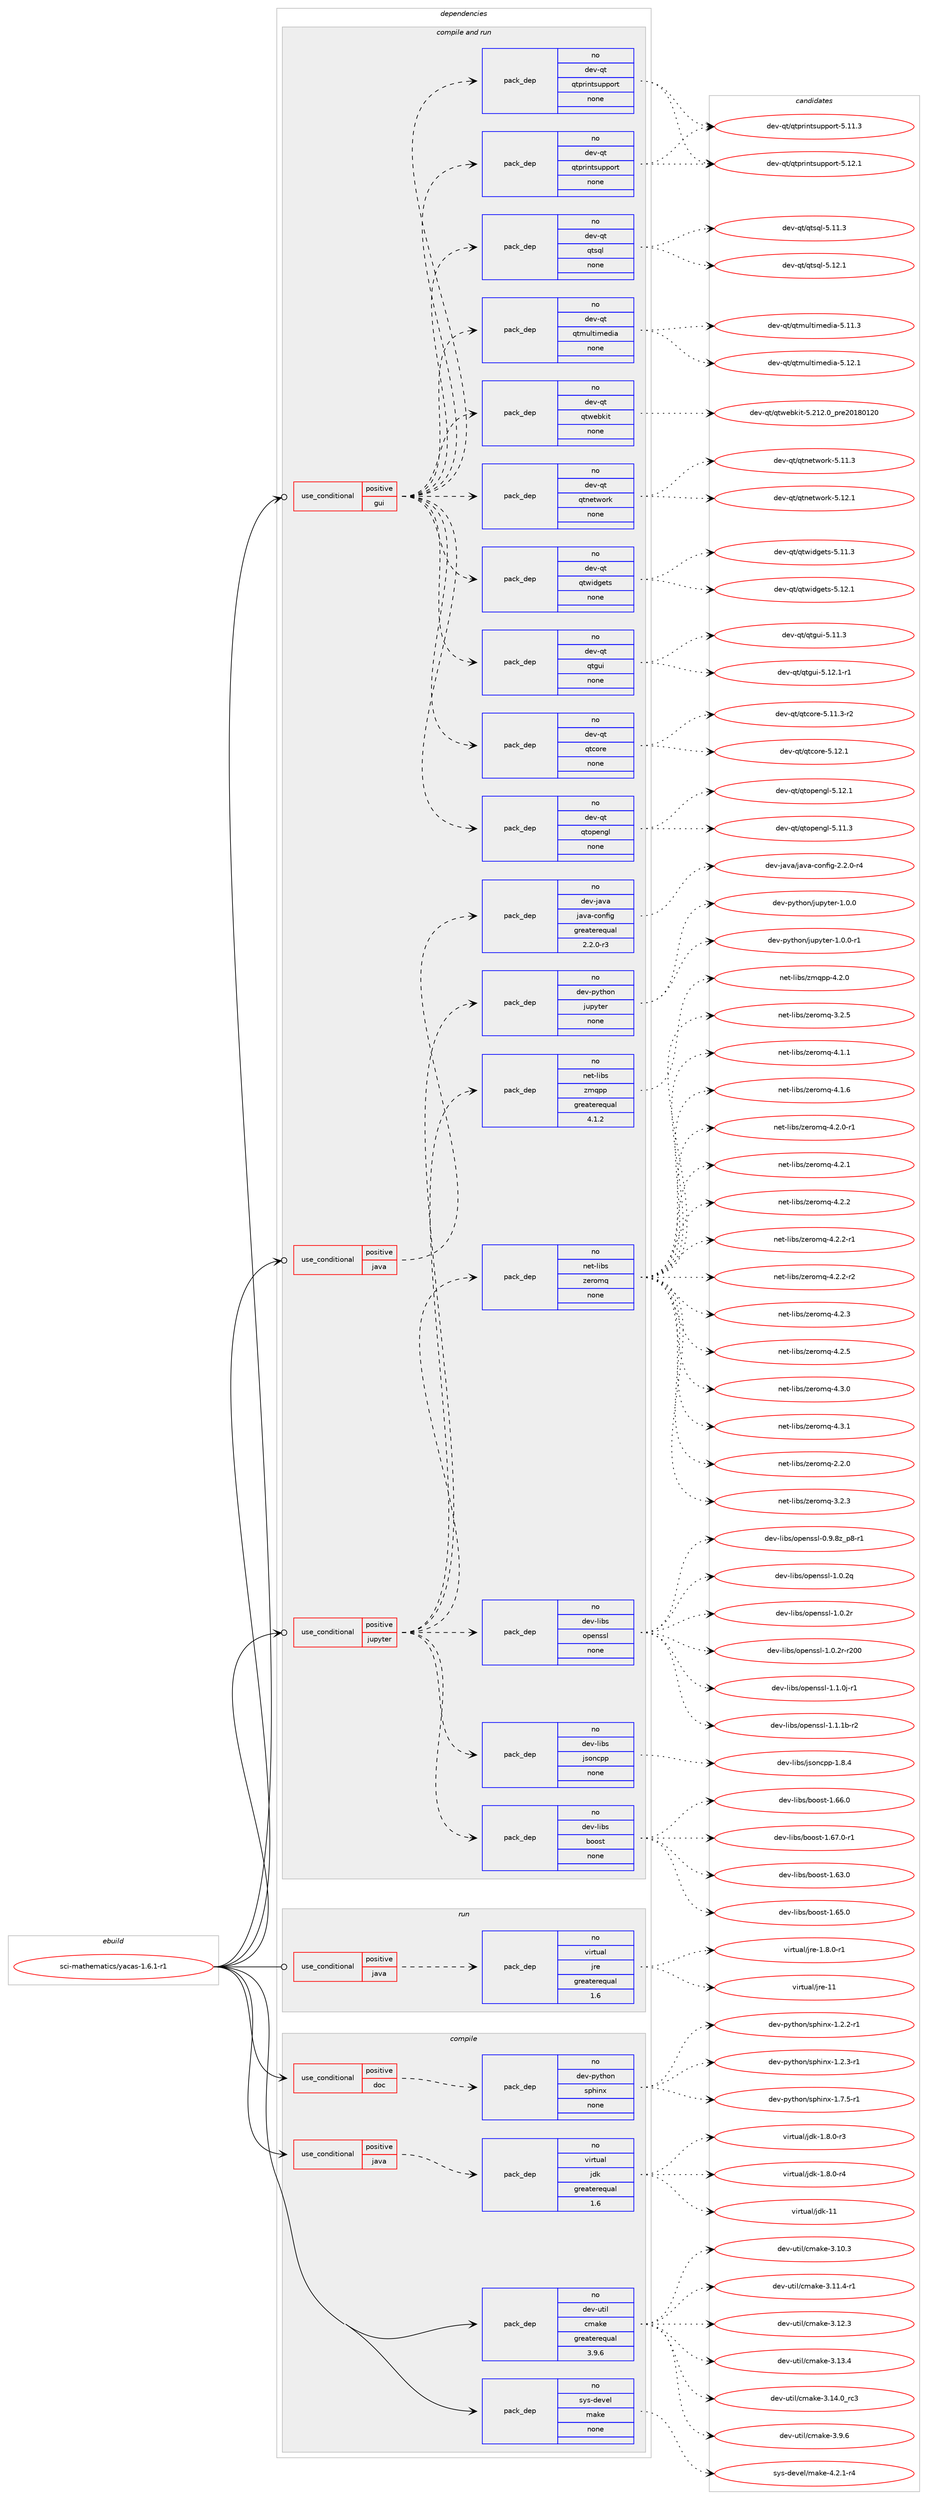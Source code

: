 digraph prolog {

# *************
# Graph options
# *************

newrank=true;
concentrate=true;
compound=true;
graph [rankdir=LR,fontname=Helvetica,fontsize=10,ranksep=1.5];#, ranksep=2.5, nodesep=0.2];
edge  [arrowhead=vee];
node  [fontname=Helvetica,fontsize=10];

# **********
# The ebuild
# **********

subgraph cluster_leftcol {
color=gray;
rank=same;
label=<<i>ebuild</i>>;
id [label="sci-mathematics/yacas-1.6.1-r1", color=red, width=4, href="../sci-mathematics/yacas-1.6.1-r1.svg"];
}

# ****************
# The dependencies
# ****************

subgraph cluster_midcol {
color=gray;
label=<<i>dependencies</i>>;
subgraph cluster_compile {
fillcolor="#eeeeee";
style=filled;
label=<<i>compile</i>>;
subgraph cond454821 {
dependency1699489 [label=<<TABLE BORDER="0" CELLBORDER="1" CELLSPACING="0" CELLPADDING="4"><TR><TD ROWSPAN="3" CELLPADDING="10">use_conditional</TD></TR><TR><TD>positive</TD></TR><TR><TD>doc</TD></TR></TABLE>>, shape=none, color=red];
subgraph pack1216808 {
dependency1699490 [label=<<TABLE BORDER="0" CELLBORDER="1" CELLSPACING="0" CELLPADDING="4" WIDTH="220"><TR><TD ROWSPAN="6" CELLPADDING="30">pack_dep</TD></TR><TR><TD WIDTH="110">no</TD></TR><TR><TD>dev-python</TD></TR><TR><TD>sphinx</TD></TR><TR><TD>none</TD></TR><TR><TD></TD></TR></TABLE>>, shape=none, color=blue];
}
dependency1699489:e -> dependency1699490:w [weight=20,style="dashed",arrowhead="vee"];
}
id:e -> dependency1699489:w [weight=20,style="solid",arrowhead="vee"];
subgraph cond454822 {
dependency1699491 [label=<<TABLE BORDER="0" CELLBORDER="1" CELLSPACING="0" CELLPADDING="4"><TR><TD ROWSPAN="3" CELLPADDING="10">use_conditional</TD></TR><TR><TD>positive</TD></TR><TR><TD>java</TD></TR></TABLE>>, shape=none, color=red];
subgraph pack1216809 {
dependency1699492 [label=<<TABLE BORDER="0" CELLBORDER="1" CELLSPACING="0" CELLPADDING="4" WIDTH="220"><TR><TD ROWSPAN="6" CELLPADDING="30">pack_dep</TD></TR><TR><TD WIDTH="110">no</TD></TR><TR><TD>virtual</TD></TR><TR><TD>jdk</TD></TR><TR><TD>greaterequal</TD></TR><TR><TD>1.6</TD></TR></TABLE>>, shape=none, color=blue];
}
dependency1699491:e -> dependency1699492:w [weight=20,style="dashed",arrowhead="vee"];
}
id:e -> dependency1699491:w [weight=20,style="solid",arrowhead="vee"];
subgraph pack1216810 {
dependency1699493 [label=<<TABLE BORDER="0" CELLBORDER="1" CELLSPACING="0" CELLPADDING="4" WIDTH="220"><TR><TD ROWSPAN="6" CELLPADDING="30">pack_dep</TD></TR><TR><TD WIDTH="110">no</TD></TR><TR><TD>dev-util</TD></TR><TR><TD>cmake</TD></TR><TR><TD>greaterequal</TD></TR><TR><TD>3.9.6</TD></TR></TABLE>>, shape=none, color=blue];
}
id:e -> dependency1699493:w [weight=20,style="solid",arrowhead="vee"];
subgraph pack1216811 {
dependency1699494 [label=<<TABLE BORDER="0" CELLBORDER="1" CELLSPACING="0" CELLPADDING="4" WIDTH="220"><TR><TD ROWSPAN="6" CELLPADDING="30">pack_dep</TD></TR><TR><TD WIDTH="110">no</TD></TR><TR><TD>sys-devel</TD></TR><TR><TD>make</TD></TR><TR><TD>none</TD></TR><TR><TD></TD></TR></TABLE>>, shape=none, color=blue];
}
id:e -> dependency1699494:w [weight=20,style="solid",arrowhead="vee"];
}
subgraph cluster_compileandrun {
fillcolor="#eeeeee";
style=filled;
label=<<i>compile and run</i>>;
subgraph cond454823 {
dependency1699495 [label=<<TABLE BORDER="0" CELLBORDER="1" CELLSPACING="0" CELLPADDING="4"><TR><TD ROWSPAN="3" CELLPADDING="10">use_conditional</TD></TR><TR><TD>positive</TD></TR><TR><TD>gui</TD></TR></TABLE>>, shape=none, color=red];
subgraph pack1216812 {
dependency1699496 [label=<<TABLE BORDER="0" CELLBORDER="1" CELLSPACING="0" CELLPADDING="4" WIDTH="220"><TR><TD ROWSPAN="6" CELLPADDING="30">pack_dep</TD></TR><TR><TD WIDTH="110">no</TD></TR><TR><TD>dev-qt</TD></TR><TR><TD>qtcore</TD></TR><TR><TD>none</TD></TR><TR><TD></TD></TR></TABLE>>, shape=none, color=blue];
}
dependency1699495:e -> dependency1699496:w [weight=20,style="dashed",arrowhead="vee"];
subgraph pack1216813 {
dependency1699497 [label=<<TABLE BORDER="0" CELLBORDER="1" CELLSPACING="0" CELLPADDING="4" WIDTH="220"><TR><TD ROWSPAN="6" CELLPADDING="30">pack_dep</TD></TR><TR><TD WIDTH="110">no</TD></TR><TR><TD>dev-qt</TD></TR><TR><TD>qtgui</TD></TR><TR><TD>none</TD></TR><TR><TD></TD></TR></TABLE>>, shape=none, color=blue];
}
dependency1699495:e -> dependency1699497:w [weight=20,style="dashed",arrowhead="vee"];
subgraph pack1216814 {
dependency1699498 [label=<<TABLE BORDER="0" CELLBORDER="1" CELLSPACING="0" CELLPADDING="4" WIDTH="220"><TR><TD ROWSPAN="6" CELLPADDING="30">pack_dep</TD></TR><TR><TD WIDTH="110">no</TD></TR><TR><TD>dev-qt</TD></TR><TR><TD>qtwidgets</TD></TR><TR><TD>none</TD></TR><TR><TD></TD></TR></TABLE>>, shape=none, color=blue];
}
dependency1699495:e -> dependency1699498:w [weight=20,style="dashed",arrowhead="vee"];
subgraph pack1216815 {
dependency1699499 [label=<<TABLE BORDER="0" CELLBORDER="1" CELLSPACING="0" CELLPADDING="4" WIDTH="220"><TR><TD ROWSPAN="6" CELLPADDING="30">pack_dep</TD></TR><TR><TD WIDTH="110">no</TD></TR><TR><TD>dev-qt</TD></TR><TR><TD>qtnetwork</TD></TR><TR><TD>none</TD></TR><TR><TD></TD></TR></TABLE>>, shape=none, color=blue];
}
dependency1699495:e -> dependency1699499:w [weight=20,style="dashed",arrowhead="vee"];
subgraph pack1216816 {
dependency1699500 [label=<<TABLE BORDER="0" CELLBORDER="1" CELLSPACING="0" CELLPADDING="4" WIDTH="220"><TR><TD ROWSPAN="6" CELLPADDING="30">pack_dep</TD></TR><TR><TD WIDTH="110">no</TD></TR><TR><TD>dev-qt</TD></TR><TR><TD>qtwebkit</TD></TR><TR><TD>none</TD></TR><TR><TD></TD></TR></TABLE>>, shape=none, color=blue];
}
dependency1699495:e -> dependency1699500:w [weight=20,style="dashed",arrowhead="vee"];
subgraph pack1216817 {
dependency1699501 [label=<<TABLE BORDER="0" CELLBORDER="1" CELLSPACING="0" CELLPADDING="4" WIDTH="220"><TR><TD ROWSPAN="6" CELLPADDING="30">pack_dep</TD></TR><TR><TD WIDTH="110">no</TD></TR><TR><TD>dev-qt</TD></TR><TR><TD>qtmultimedia</TD></TR><TR><TD>none</TD></TR><TR><TD></TD></TR></TABLE>>, shape=none, color=blue];
}
dependency1699495:e -> dependency1699501:w [weight=20,style="dashed",arrowhead="vee"];
subgraph pack1216818 {
dependency1699502 [label=<<TABLE BORDER="0" CELLBORDER="1" CELLSPACING="0" CELLPADDING="4" WIDTH="220"><TR><TD ROWSPAN="6" CELLPADDING="30">pack_dep</TD></TR><TR><TD WIDTH="110">no</TD></TR><TR><TD>dev-qt</TD></TR><TR><TD>qtsql</TD></TR><TR><TD>none</TD></TR><TR><TD></TD></TR></TABLE>>, shape=none, color=blue];
}
dependency1699495:e -> dependency1699502:w [weight=20,style="dashed",arrowhead="vee"];
subgraph pack1216819 {
dependency1699503 [label=<<TABLE BORDER="0" CELLBORDER="1" CELLSPACING="0" CELLPADDING="4" WIDTH="220"><TR><TD ROWSPAN="6" CELLPADDING="30">pack_dep</TD></TR><TR><TD WIDTH="110">no</TD></TR><TR><TD>dev-qt</TD></TR><TR><TD>qtprintsupport</TD></TR><TR><TD>none</TD></TR><TR><TD></TD></TR></TABLE>>, shape=none, color=blue];
}
dependency1699495:e -> dependency1699503:w [weight=20,style="dashed",arrowhead="vee"];
subgraph pack1216820 {
dependency1699504 [label=<<TABLE BORDER="0" CELLBORDER="1" CELLSPACING="0" CELLPADDING="4" WIDTH="220"><TR><TD ROWSPAN="6" CELLPADDING="30">pack_dep</TD></TR><TR><TD WIDTH="110">no</TD></TR><TR><TD>dev-qt</TD></TR><TR><TD>qtopengl</TD></TR><TR><TD>none</TD></TR><TR><TD></TD></TR></TABLE>>, shape=none, color=blue];
}
dependency1699495:e -> dependency1699504:w [weight=20,style="dashed",arrowhead="vee"];
subgraph pack1216821 {
dependency1699505 [label=<<TABLE BORDER="0" CELLBORDER="1" CELLSPACING="0" CELLPADDING="4" WIDTH="220"><TR><TD ROWSPAN="6" CELLPADDING="30">pack_dep</TD></TR><TR><TD WIDTH="110">no</TD></TR><TR><TD>dev-qt</TD></TR><TR><TD>qtprintsupport</TD></TR><TR><TD>none</TD></TR><TR><TD></TD></TR></TABLE>>, shape=none, color=blue];
}
dependency1699495:e -> dependency1699505:w [weight=20,style="dashed",arrowhead="vee"];
}
id:e -> dependency1699495:w [weight=20,style="solid",arrowhead="odotvee"];
subgraph cond454824 {
dependency1699506 [label=<<TABLE BORDER="0" CELLBORDER="1" CELLSPACING="0" CELLPADDING="4"><TR><TD ROWSPAN="3" CELLPADDING="10">use_conditional</TD></TR><TR><TD>positive</TD></TR><TR><TD>java</TD></TR></TABLE>>, shape=none, color=red];
subgraph pack1216822 {
dependency1699507 [label=<<TABLE BORDER="0" CELLBORDER="1" CELLSPACING="0" CELLPADDING="4" WIDTH="220"><TR><TD ROWSPAN="6" CELLPADDING="30">pack_dep</TD></TR><TR><TD WIDTH="110">no</TD></TR><TR><TD>dev-java</TD></TR><TR><TD>java-config</TD></TR><TR><TD>greaterequal</TD></TR><TR><TD>2.2.0-r3</TD></TR></TABLE>>, shape=none, color=blue];
}
dependency1699506:e -> dependency1699507:w [weight=20,style="dashed",arrowhead="vee"];
}
id:e -> dependency1699506:w [weight=20,style="solid",arrowhead="odotvee"];
subgraph cond454825 {
dependency1699508 [label=<<TABLE BORDER="0" CELLBORDER="1" CELLSPACING="0" CELLPADDING="4"><TR><TD ROWSPAN="3" CELLPADDING="10">use_conditional</TD></TR><TR><TD>positive</TD></TR><TR><TD>jupyter</TD></TR></TABLE>>, shape=none, color=red];
subgraph pack1216823 {
dependency1699509 [label=<<TABLE BORDER="0" CELLBORDER="1" CELLSPACING="0" CELLPADDING="4" WIDTH="220"><TR><TD ROWSPAN="6" CELLPADDING="30">pack_dep</TD></TR><TR><TD WIDTH="110">no</TD></TR><TR><TD>dev-python</TD></TR><TR><TD>jupyter</TD></TR><TR><TD>none</TD></TR><TR><TD></TD></TR></TABLE>>, shape=none, color=blue];
}
dependency1699508:e -> dependency1699509:w [weight=20,style="dashed",arrowhead="vee"];
subgraph pack1216824 {
dependency1699510 [label=<<TABLE BORDER="0" CELLBORDER="1" CELLSPACING="0" CELLPADDING="4" WIDTH="220"><TR><TD ROWSPAN="6" CELLPADDING="30">pack_dep</TD></TR><TR><TD WIDTH="110">no</TD></TR><TR><TD>dev-libs</TD></TR><TR><TD>boost</TD></TR><TR><TD>none</TD></TR><TR><TD></TD></TR></TABLE>>, shape=none, color=blue];
}
dependency1699508:e -> dependency1699510:w [weight=20,style="dashed",arrowhead="vee"];
subgraph pack1216825 {
dependency1699511 [label=<<TABLE BORDER="0" CELLBORDER="1" CELLSPACING="0" CELLPADDING="4" WIDTH="220"><TR><TD ROWSPAN="6" CELLPADDING="30">pack_dep</TD></TR><TR><TD WIDTH="110">no</TD></TR><TR><TD>dev-libs</TD></TR><TR><TD>jsoncpp</TD></TR><TR><TD>none</TD></TR><TR><TD></TD></TR></TABLE>>, shape=none, color=blue];
}
dependency1699508:e -> dependency1699511:w [weight=20,style="dashed",arrowhead="vee"];
subgraph pack1216826 {
dependency1699512 [label=<<TABLE BORDER="0" CELLBORDER="1" CELLSPACING="0" CELLPADDING="4" WIDTH="220"><TR><TD ROWSPAN="6" CELLPADDING="30">pack_dep</TD></TR><TR><TD WIDTH="110">no</TD></TR><TR><TD>dev-libs</TD></TR><TR><TD>openssl</TD></TR><TR><TD>none</TD></TR><TR><TD></TD></TR></TABLE>>, shape=none, color=blue];
}
dependency1699508:e -> dependency1699512:w [weight=20,style="dashed",arrowhead="vee"];
subgraph pack1216827 {
dependency1699513 [label=<<TABLE BORDER="0" CELLBORDER="1" CELLSPACING="0" CELLPADDING="4" WIDTH="220"><TR><TD ROWSPAN="6" CELLPADDING="30">pack_dep</TD></TR><TR><TD WIDTH="110">no</TD></TR><TR><TD>net-libs</TD></TR><TR><TD>zeromq</TD></TR><TR><TD>none</TD></TR><TR><TD></TD></TR></TABLE>>, shape=none, color=blue];
}
dependency1699508:e -> dependency1699513:w [weight=20,style="dashed",arrowhead="vee"];
subgraph pack1216828 {
dependency1699514 [label=<<TABLE BORDER="0" CELLBORDER="1" CELLSPACING="0" CELLPADDING="4" WIDTH="220"><TR><TD ROWSPAN="6" CELLPADDING="30">pack_dep</TD></TR><TR><TD WIDTH="110">no</TD></TR><TR><TD>net-libs</TD></TR><TR><TD>zmqpp</TD></TR><TR><TD>greaterequal</TD></TR><TR><TD>4.1.2</TD></TR></TABLE>>, shape=none, color=blue];
}
dependency1699508:e -> dependency1699514:w [weight=20,style="dashed",arrowhead="vee"];
}
id:e -> dependency1699508:w [weight=20,style="solid",arrowhead="odotvee"];
}
subgraph cluster_run {
fillcolor="#eeeeee";
style=filled;
label=<<i>run</i>>;
subgraph cond454826 {
dependency1699515 [label=<<TABLE BORDER="0" CELLBORDER="1" CELLSPACING="0" CELLPADDING="4"><TR><TD ROWSPAN="3" CELLPADDING="10">use_conditional</TD></TR><TR><TD>positive</TD></TR><TR><TD>java</TD></TR></TABLE>>, shape=none, color=red];
subgraph pack1216829 {
dependency1699516 [label=<<TABLE BORDER="0" CELLBORDER="1" CELLSPACING="0" CELLPADDING="4" WIDTH="220"><TR><TD ROWSPAN="6" CELLPADDING="30">pack_dep</TD></TR><TR><TD WIDTH="110">no</TD></TR><TR><TD>virtual</TD></TR><TR><TD>jre</TD></TR><TR><TD>greaterequal</TD></TR><TR><TD>1.6</TD></TR></TABLE>>, shape=none, color=blue];
}
dependency1699515:e -> dependency1699516:w [weight=20,style="dashed",arrowhead="vee"];
}
id:e -> dependency1699515:w [weight=20,style="solid",arrowhead="odot"];
}
}

# **************
# The candidates
# **************

subgraph cluster_choices {
rank=same;
color=gray;
label=<<i>candidates</i>>;

subgraph choice1216808 {
color=black;
nodesep=1;
choice10010111845112121116104111110471151121041051101204549465046504511449 [label="dev-python/sphinx-1.2.2-r1", color=red, width=4,href="../dev-python/sphinx-1.2.2-r1.svg"];
choice10010111845112121116104111110471151121041051101204549465046514511449 [label="dev-python/sphinx-1.2.3-r1", color=red, width=4,href="../dev-python/sphinx-1.2.3-r1.svg"];
choice10010111845112121116104111110471151121041051101204549465546534511449 [label="dev-python/sphinx-1.7.5-r1", color=red, width=4,href="../dev-python/sphinx-1.7.5-r1.svg"];
dependency1699490:e -> choice10010111845112121116104111110471151121041051101204549465046504511449:w [style=dotted,weight="100"];
dependency1699490:e -> choice10010111845112121116104111110471151121041051101204549465046514511449:w [style=dotted,weight="100"];
dependency1699490:e -> choice10010111845112121116104111110471151121041051101204549465546534511449:w [style=dotted,weight="100"];
}
subgraph choice1216809 {
color=black;
nodesep=1;
choice11810511411611797108471061001074549465646484511451 [label="virtual/jdk-1.8.0-r3", color=red, width=4,href="../virtual/jdk-1.8.0-r3.svg"];
choice11810511411611797108471061001074549465646484511452 [label="virtual/jdk-1.8.0-r4", color=red, width=4,href="../virtual/jdk-1.8.0-r4.svg"];
choice1181051141161179710847106100107454949 [label="virtual/jdk-11", color=red, width=4,href="../virtual/jdk-11.svg"];
dependency1699492:e -> choice11810511411611797108471061001074549465646484511451:w [style=dotted,weight="100"];
dependency1699492:e -> choice11810511411611797108471061001074549465646484511452:w [style=dotted,weight="100"];
dependency1699492:e -> choice1181051141161179710847106100107454949:w [style=dotted,weight="100"];
}
subgraph choice1216810 {
color=black;
nodesep=1;
choice1001011184511711610510847991099710710145514649484651 [label="dev-util/cmake-3.10.3", color=red, width=4,href="../dev-util/cmake-3.10.3.svg"];
choice10010111845117116105108479910997107101455146494946524511449 [label="dev-util/cmake-3.11.4-r1", color=red, width=4,href="../dev-util/cmake-3.11.4-r1.svg"];
choice1001011184511711610510847991099710710145514649504651 [label="dev-util/cmake-3.12.3", color=red, width=4,href="../dev-util/cmake-3.12.3.svg"];
choice1001011184511711610510847991099710710145514649514652 [label="dev-util/cmake-3.13.4", color=red, width=4,href="../dev-util/cmake-3.13.4.svg"];
choice1001011184511711610510847991099710710145514649524648951149951 [label="dev-util/cmake-3.14.0_rc3", color=red, width=4,href="../dev-util/cmake-3.14.0_rc3.svg"];
choice10010111845117116105108479910997107101455146574654 [label="dev-util/cmake-3.9.6", color=red, width=4,href="../dev-util/cmake-3.9.6.svg"];
dependency1699493:e -> choice1001011184511711610510847991099710710145514649484651:w [style=dotted,weight="100"];
dependency1699493:e -> choice10010111845117116105108479910997107101455146494946524511449:w [style=dotted,weight="100"];
dependency1699493:e -> choice1001011184511711610510847991099710710145514649504651:w [style=dotted,weight="100"];
dependency1699493:e -> choice1001011184511711610510847991099710710145514649514652:w [style=dotted,weight="100"];
dependency1699493:e -> choice1001011184511711610510847991099710710145514649524648951149951:w [style=dotted,weight="100"];
dependency1699493:e -> choice10010111845117116105108479910997107101455146574654:w [style=dotted,weight="100"];
}
subgraph choice1216811 {
color=black;
nodesep=1;
choice1151211154510010111810110847109971071014552465046494511452 [label="sys-devel/make-4.2.1-r4", color=red, width=4,href="../sys-devel/make-4.2.1-r4.svg"];
dependency1699494:e -> choice1151211154510010111810110847109971071014552465046494511452:w [style=dotted,weight="100"];
}
subgraph choice1216812 {
color=black;
nodesep=1;
choice100101118451131164711311699111114101455346494946514511450 [label="dev-qt/qtcore-5.11.3-r2", color=red, width=4,href="../dev-qt/qtcore-5.11.3-r2.svg"];
choice10010111845113116471131169911111410145534649504649 [label="dev-qt/qtcore-5.12.1", color=red, width=4,href="../dev-qt/qtcore-5.12.1.svg"];
dependency1699496:e -> choice100101118451131164711311699111114101455346494946514511450:w [style=dotted,weight="100"];
dependency1699496:e -> choice10010111845113116471131169911111410145534649504649:w [style=dotted,weight="100"];
}
subgraph choice1216813 {
color=black;
nodesep=1;
choice100101118451131164711311610311710545534649494651 [label="dev-qt/qtgui-5.11.3", color=red, width=4,href="../dev-qt/qtgui-5.11.3.svg"];
choice1001011184511311647113116103117105455346495046494511449 [label="dev-qt/qtgui-5.12.1-r1", color=red, width=4,href="../dev-qt/qtgui-5.12.1-r1.svg"];
dependency1699497:e -> choice100101118451131164711311610311710545534649494651:w [style=dotted,weight="100"];
dependency1699497:e -> choice1001011184511311647113116103117105455346495046494511449:w [style=dotted,weight="100"];
}
subgraph choice1216814 {
color=black;
nodesep=1;
choice100101118451131164711311611910510010310111611545534649494651 [label="dev-qt/qtwidgets-5.11.3", color=red, width=4,href="../dev-qt/qtwidgets-5.11.3.svg"];
choice100101118451131164711311611910510010310111611545534649504649 [label="dev-qt/qtwidgets-5.12.1", color=red, width=4,href="../dev-qt/qtwidgets-5.12.1.svg"];
dependency1699498:e -> choice100101118451131164711311611910510010310111611545534649494651:w [style=dotted,weight="100"];
dependency1699498:e -> choice100101118451131164711311611910510010310111611545534649504649:w [style=dotted,weight="100"];
}
subgraph choice1216815 {
color=black;
nodesep=1;
choice100101118451131164711311611010111611911111410745534649494651 [label="dev-qt/qtnetwork-5.11.3", color=red, width=4,href="../dev-qt/qtnetwork-5.11.3.svg"];
choice100101118451131164711311611010111611911111410745534649504649 [label="dev-qt/qtnetwork-5.12.1", color=red, width=4,href="../dev-qt/qtnetwork-5.12.1.svg"];
dependency1699499:e -> choice100101118451131164711311611010111611911111410745534649494651:w [style=dotted,weight="100"];
dependency1699499:e -> choice100101118451131164711311611010111611911111410745534649504649:w [style=dotted,weight="100"];
}
subgraph choice1216816 {
color=black;
nodesep=1;
choice1001011184511311647113116119101981071051164553465049504648951121141015048495648495048 [label="dev-qt/qtwebkit-5.212.0_pre20180120", color=red, width=4,href="../dev-qt/qtwebkit-5.212.0_pre20180120.svg"];
dependency1699500:e -> choice1001011184511311647113116119101981071051164553465049504648951121141015048495648495048:w [style=dotted,weight="100"];
}
subgraph choice1216817 {
color=black;
nodesep=1;
choice10010111845113116471131161091171081161051091011001059745534649494651 [label="dev-qt/qtmultimedia-5.11.3", color=red, width=4,href="../dev-qt/qtmultimedia-5.11.3.svg"];
choice10010111845113116471131161091171081161051091011001059745534649504649 [label="dev-qt/qtmultimedia-5.12.1", color=red, width=4,href="../dev-qt/qtmultimedia-5.12.1.svg"];
dependency1699501:e -> choice10010111845113116471131161091171081161051091011001059745534649494651:w [style=dotted,weight="100"];
dependency1699501:e -> choice10010111845113116471131161091171081161051091011001059745534649504649:w [style=dotted,weight="100"];
}
subgraph choice1216818 {
color=black;
nodesep=1;
choice100101118451131164711311611511310845534649494651 [label="dev-qt/qtsql-5.11.3", color=red, width=4,href="../dev-qt/qtsql-5.11.3.svg"];
choice100101118451131164711311611511310845534649504649 [label="dev-qt/qtsql-5.12.1", color=red, width=4,href="../dev-qt/qtsql-5.12.1.svg"];
dependency1699502:e -> choice100101118451131164711311611511310845534649494651:w [style=dotted,weight="100"];
dependency1699502:e -> choice100101118451131164711311611511310845534649504649:w [style=dotted,weight="100"];
}
subgraph choice1216819 {
color=black;
nodesep=1;
choice100101118451131164711311611211410511011611511711211211111411645534649494651 [label="dev-qt/qtprintsupport-5.11.3", color=red, width=4,href="../dev-qt/qtprintsupport-5.11.3.svg"];
choice100101118451131164711311611211410511011611511711211211111411645534649504649 [label="dev-qt/qtprintsupport-5.12.1", color=red, width=4,href="../dev-qt/qtprintsupport-5.12.1.svg"];
dependency1699503:e -> choice100101118451131164711311611211410511011611511711211211111411645534649494651:w [style=dotted,weight="100"];
dependency1699503:e -> choice100101118451131164711311611211410511011611511711211211111411645534649504649:w [style=dotted,weight="100"];
}
subgraph choice1216820 {
color=black;
nodesep=1;
choice100101118451131164711311611111210111010310845534649494651 [label="dev-qt/qtopengl-5.11.3", color=red, width=4,href="../dev-qt/qtopengl-5.11.3.svg"];
choice100101118451131164711311611111210111010310845534649504649 [label="dev-qt/qtopengl-5.12.1", color=red, width=4,href="../dev-qt/qtopengl-5.12.1.svg"];
dependency1699504:e -> choice100101118451131164711311611111210111010310845534649494651:w [style=dotted,weight="100"];
dependency1699504:e -> choice100101118451131164711311611111210111010310845534649504649:w [style=dotted,weight="100"];
}
subgraph choice1216821 {
color=black;
nodesep=1;
choice100101118451131164711311611211410511011611511711211211111411645534649494651 [label="dev-qt/qtprintsupport-5.11.3", color=red, width=4,href="../dev-qt/qtprintsupport-5.11.3.svg"];
choice100101118451131164711311611211410511011611511711211211111411645534649504649 [label="dev-qt/qtprintsupport-5.12.1", color=red, width=4,href="../dev-qt/qtprintsupport-5.12.1.svg"];
dependency1699505:e -> choice100101118451131164711311611211410511011611511711211211111411645534649494651:w [style=dotted,weight="100"];
dependency1699505:e -> choice100101118451131164711311611211410511011611511711211211111411645534649504649:w [style=dotted,weight="100"];
}
subgraph choice1216822 {
color=black;
nodesep=1;
choice10010111845106971189747106971189745991111101021051034550465046484511452 [label="dev-java/java-config-2.2.0-r4", color=red, width=4,href="../dev-java/java-config-2.2.0-r4.svg"];
dependency1699507:e -> choice10010111845106971189747106971189745991111101021051034550465046484511452:w [style=dotted,weight="100"];
}
subgraph choice1216823 {
color=black;
nodesep=1;
choice1001011184511212111610411111047106117112121116101114454946484648 [label="dev-python/jupyter-1.0.0", color=red, width=4,href="../dev-python/jupyter-1.0.0.svg"];
choice10010111845112121116104111110471061171121211161011144549464846484511449 [label="dev-python/jupyter-1.0.0-r1", color=red, width=4,href="../dev-python/jupyter-1.0.0-r1.svg"];
dependency1699509:e -> choice1001011184511212111610411111047106117112121116101114454946484648:w [style=dotted,weight="100"];
dependency1699509:e -> choice10010111845112121116104111110471061171121211161011144549464846484511449:w [style=dotted,weight="100"];
}
subgraph choice1216824 {
color=black;
nodesep=1;
choice1001011184510810598115479811111111511645494654514648 [label="dev-libs/boost-1.63.0", color=red, width=4,href="../dev-libs/boost-1.63.0.svg"];
choice1001011184510810598115479811111111511645494654534648 [label="dev-libs/boost-1.65.0", color=red, width=4,href="../dev-libs/boost-1.65.0.svg"];
choice1001011184510810598115479811111111511645494654544648 [label="dev-libs/boost-1.66.0", color=red, width=4,href="../dev-libs/boost-1.66.0.svg"];
choice10010111845108105981154798111111115116454946545546484511449 [label="dev-libs/boost-1.67.0-r1", color=red, width=4,href="../dev-libs/boost-1.67.0-r1.svg"];
dependency1699510:e -> choice1001011184510810598115479811111111511645494654514648:w [style=dotted,weight="100"];
dependency1699510:e -> choice1001011184510810598115479811111111511645494654534648:w [style=dotted,weight="100"];
dependency1699510:e -> choice1001011184510810598115479811111111511645494654544648:w [style=dotted,weight="100"];
dependency1699510:e -> choice10010111845108105981154798111111115116454946545546484511449:w [style=dotted,weight="100"];
}
subgraph choice1216825 {
color=black;
nodesep=1;
choice10010111845108105981154710611511111099112112454946564652 [label="dev-libs/jsoncpp-1.8.4", color=red, width=4,href="../dev-libs/jsoncpp-1.8.4.svg"];
dependency1699511:e -> choice10010111845108105981154710611511111099112112454946564652:w [style=dotted,weight="100"];
}
subgraph choice1216826 {
color=black;
nodesep=1;
choice10010111845108105981154711111210111011511510845484657465612295112564511449 [label="dev-libs/openssl-0.9.8z_p8-r1", color=red, width=4,href="../dev-libs/openssl-0.9.8z_p8-r1.svg"];
choice100101118451081059811547111112101110115115108454946484650113 [label="dev-libs/openssl-1.0.2q", color=red, width=4,href="../dev-libs/openssl-1.0.2q.svg"];
choice100101118451081059811547111112101110115115108454946484650114 [label="dev-libs/openssl-1.0.2r", color=red, width=4,href="../dev-libs/openssl-1.0.2r.svg"];
choice10010111845108105981154711111210111011511510845494648465011445114504848 [label="dev-libs/openssl-1.0.2r-r200", color=red, width=4,href="../dev-libs/openssl-1.0.2r-r200.svg"];
choice1001011184510810598115471111121011101151151084549464946481064511449 [label="dev-libs/openssl-1.1.0j-r1", color=red, width=4,href="../dev-libs/openssl-1.1.0j-r1.svg"];
choice100101118451081059811547111112101110115115108454946494649984511450 [label="dev-libs/openssl-1.1.1b-r2", color=red, width=4,href="../dev-libs/openssl-1.1.1b-r2.svg"];
dependency1699512:e -> choice10010111845108105981154711111210111011511510845484657465612295112564511449:w [style=dotted,weight="100"];
dependency1699512:e -> choice100101118451081059811547111112101110115115108454946484650113:w [style=dotted,weight="100"];
dependency1699512:e -> choice100101118451081059811547111112101110115115108454946484650114:w [style=dotted,weight="100"];
dependency1699512:e -> choice10010111845108105981154711111210111011511510845494648465011445114504848:w [style=dotted,weight="100"];
dependency1699512:e -> choice1001011184510810598115471111121011101151151084549464946481064511449:w [style=dotted,weight="100"];
dependency1699512:e -> choice100101118451081059811547111112101110115115108454946494649984511450:w [style=dotted,weight="100"];
}
subgraph choice1216827 {
color=black;
nodesep=1;
choice110101116451081059811547122101114111109113455046504648 [label="net-libs/zeromq-2.2.0", color=red, width=4,href="../net-libs/zeromq-2.2.0.svg"];
choice110101116451081059811547122101114111109113455146504651 [label="net-libs/zeromq-3.2.3", color=red, width=4,href="../net-libs/zeromq-3.2.3.svg"];
choice110101116451081059811547122101114111109113455146504653 [label="net-libs/zeromq-3.2.5", color=red, width=4,href="../net-libs/zeromq-3.2.5.svg"];
choice110101116451081059811547122101114111109113455246494649 [label="net-libs/zeromq-4.1.1", color=red, width=4,href="../net-libs/zeromq-4.1.1.svg"];
choice110101116451081059811547122101114111109113455246494654 [label="net-libs/zeromq-4.1.6", color=red, width=4,href="../net-libs/zeromq-4.1.6.svg"];
choice1101011164510810598115471221011141111091134552465046484511449 [label="net-libs/zeromq-4.2.0-r1", color=red, width=4,href="../net-libs/zeromq-4.2.0-r1.svg"];
choice110101116451081059811547122101114111109113455246504649 [label="net-libs/zeromq-4.2.1", color=red, width=4,href="../net-libs/zeromq-4.2.1.svg"];
choice110101116451081059811547122101114111109113455246504650 [label="net-libs/zeromq-4.2.2", color=red, width=4,href="../net-libs/zeromq-4.2.2.svg"];
choice1101011164510810598115471221011141111091134552465046504511449 [label="net-libs/zeromq-4.2.2-r1", color=red, width=4,href="../net-libs/zeromq-4.2.2-r1.svg"];
choice1101011164510810598115471221011141111091134552465046504511450 [label="net-libs/zeromq-4.2.2-r2", color=red, width=4,href="../net-libs/zeromq-4.2.2-r2.svg"];
choice110101116451081059811547122101114111109113455246504651 [label="net-libs/zeromq-4.2.3", color=red, width=4,href="../net-libs/zeromq-4.2.3.svg"];
choice110101116451081059811547122101114111109113455246504653 [label="net-libs/zeromq-4.2.5", color=red, width=4,href="../net-libs/zeromq-4.2.5.svg"];
choice110101116451081059811547122101114111109113455246514648 [label="net-libs/zeromq-4.3.0", color=red, width=4,href="../net-libs/zeromq-4.3.0.svg"];
choice110101116451081059811547122101114111109113455246514649 [label="net-libs/zeromq-4.3.1", color=red, width=4,href="../net-libs/zeromq-4.3.1.svg"];
dependency1699513:e -> choice110101116451081059811547122101114111109113455046504648:w [style=dotted,weight="100"];
dependency1699513:e -> choice110101116451081059811547122101114111109113455146504651:w [style=dotted,weight="100"];
dependency1699513:e -> choice110101116451081059811547122101114111109113455146504653:w [style=dotted,weight="100"];
dependency1699513:e -> choice110101116451081059811547122101114111109113455246494649:w [style=dotted,weight="100"];
dependency1699513:e -> choice110101116451081059811547122101114111109113455246494654:w [style=dotted,weight="100"];
dependency1699513:e -> choice1101011164510810598115471221011141111091134552465046484511449:w [style=dotted,weight="100"];
dependency1699513:e -> choice110101116451081059811547122101114111109113455246504649:w [style=dotted,weight="100"];
dependency1699513:e -> choice110101116451081059811547122101114111109113455246504650:w [style=dotted,weight="100"];
dependency1699513:e -> choice1101011164510810598115471221011141111091134552465046504511449:w [style=dotted,weight="100"];
dependency1699513:e -> choice1101011164510810598115471221011141111091134552465046504511450:w [style=dotted,weight="100"];
dependency1699513:e -> choice110101116451081059811547122101114111109113455246504651:w [style=dotted,weight="100"];
dependency1699513:e -> choice110101116451081059811547122101114111109113455246504653:w [style=dotted,weight="100"];
dependency1699513:e -> choice110101116451081059811547122101114111109113455246514648:w [style=dotted,weight="100"];
dependency1699513:e -> choice110101116451081059811547122101114111109113455246514649:w [style=dotted,weight="100"];
}
subgraph choice1216828 {
color=black;
nodesep=1;
choice110101116451081059811547122109113112112455246504648 [label="net-libs/zmqpp-4.2.0", color=red, width=4,href="../net-libs/zmqpp-4.2.0.svg"];
dependency1699514:e -> choice110101116451081059811547122109113112112455246504648:w [style=dotted,weight="100"];
}
subgraph choice1216829 {
color=black;
nodesep=1;
choice11810511411611797108471061141014549465646484511449 [label="virtual/jre-1.8.0-r1", color=red, width=4,href="../virtual/jre-1.8.0-r1.svg"];
choice1181051141161179710847106114101454949 [label="virtual/jre-11", color=red, width=4,href="../virtual/jre-11.svg"];
dependency1699516:e -> choice11810511411611797108471061141014549465646484511449:w [style=dotted,weight="100"];
dependency1699516:e -> choice1181051141161179710847106114101454949:w [style=dotted,weight="100"];
}
}

}
